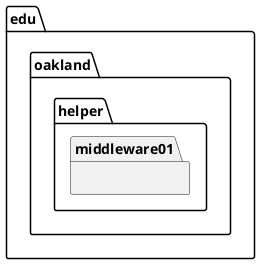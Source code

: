 @startuml Middleware01HelperPackage_InternalDependencies

package edu.oakland.helper.middleware01 {
    
}

@enduml